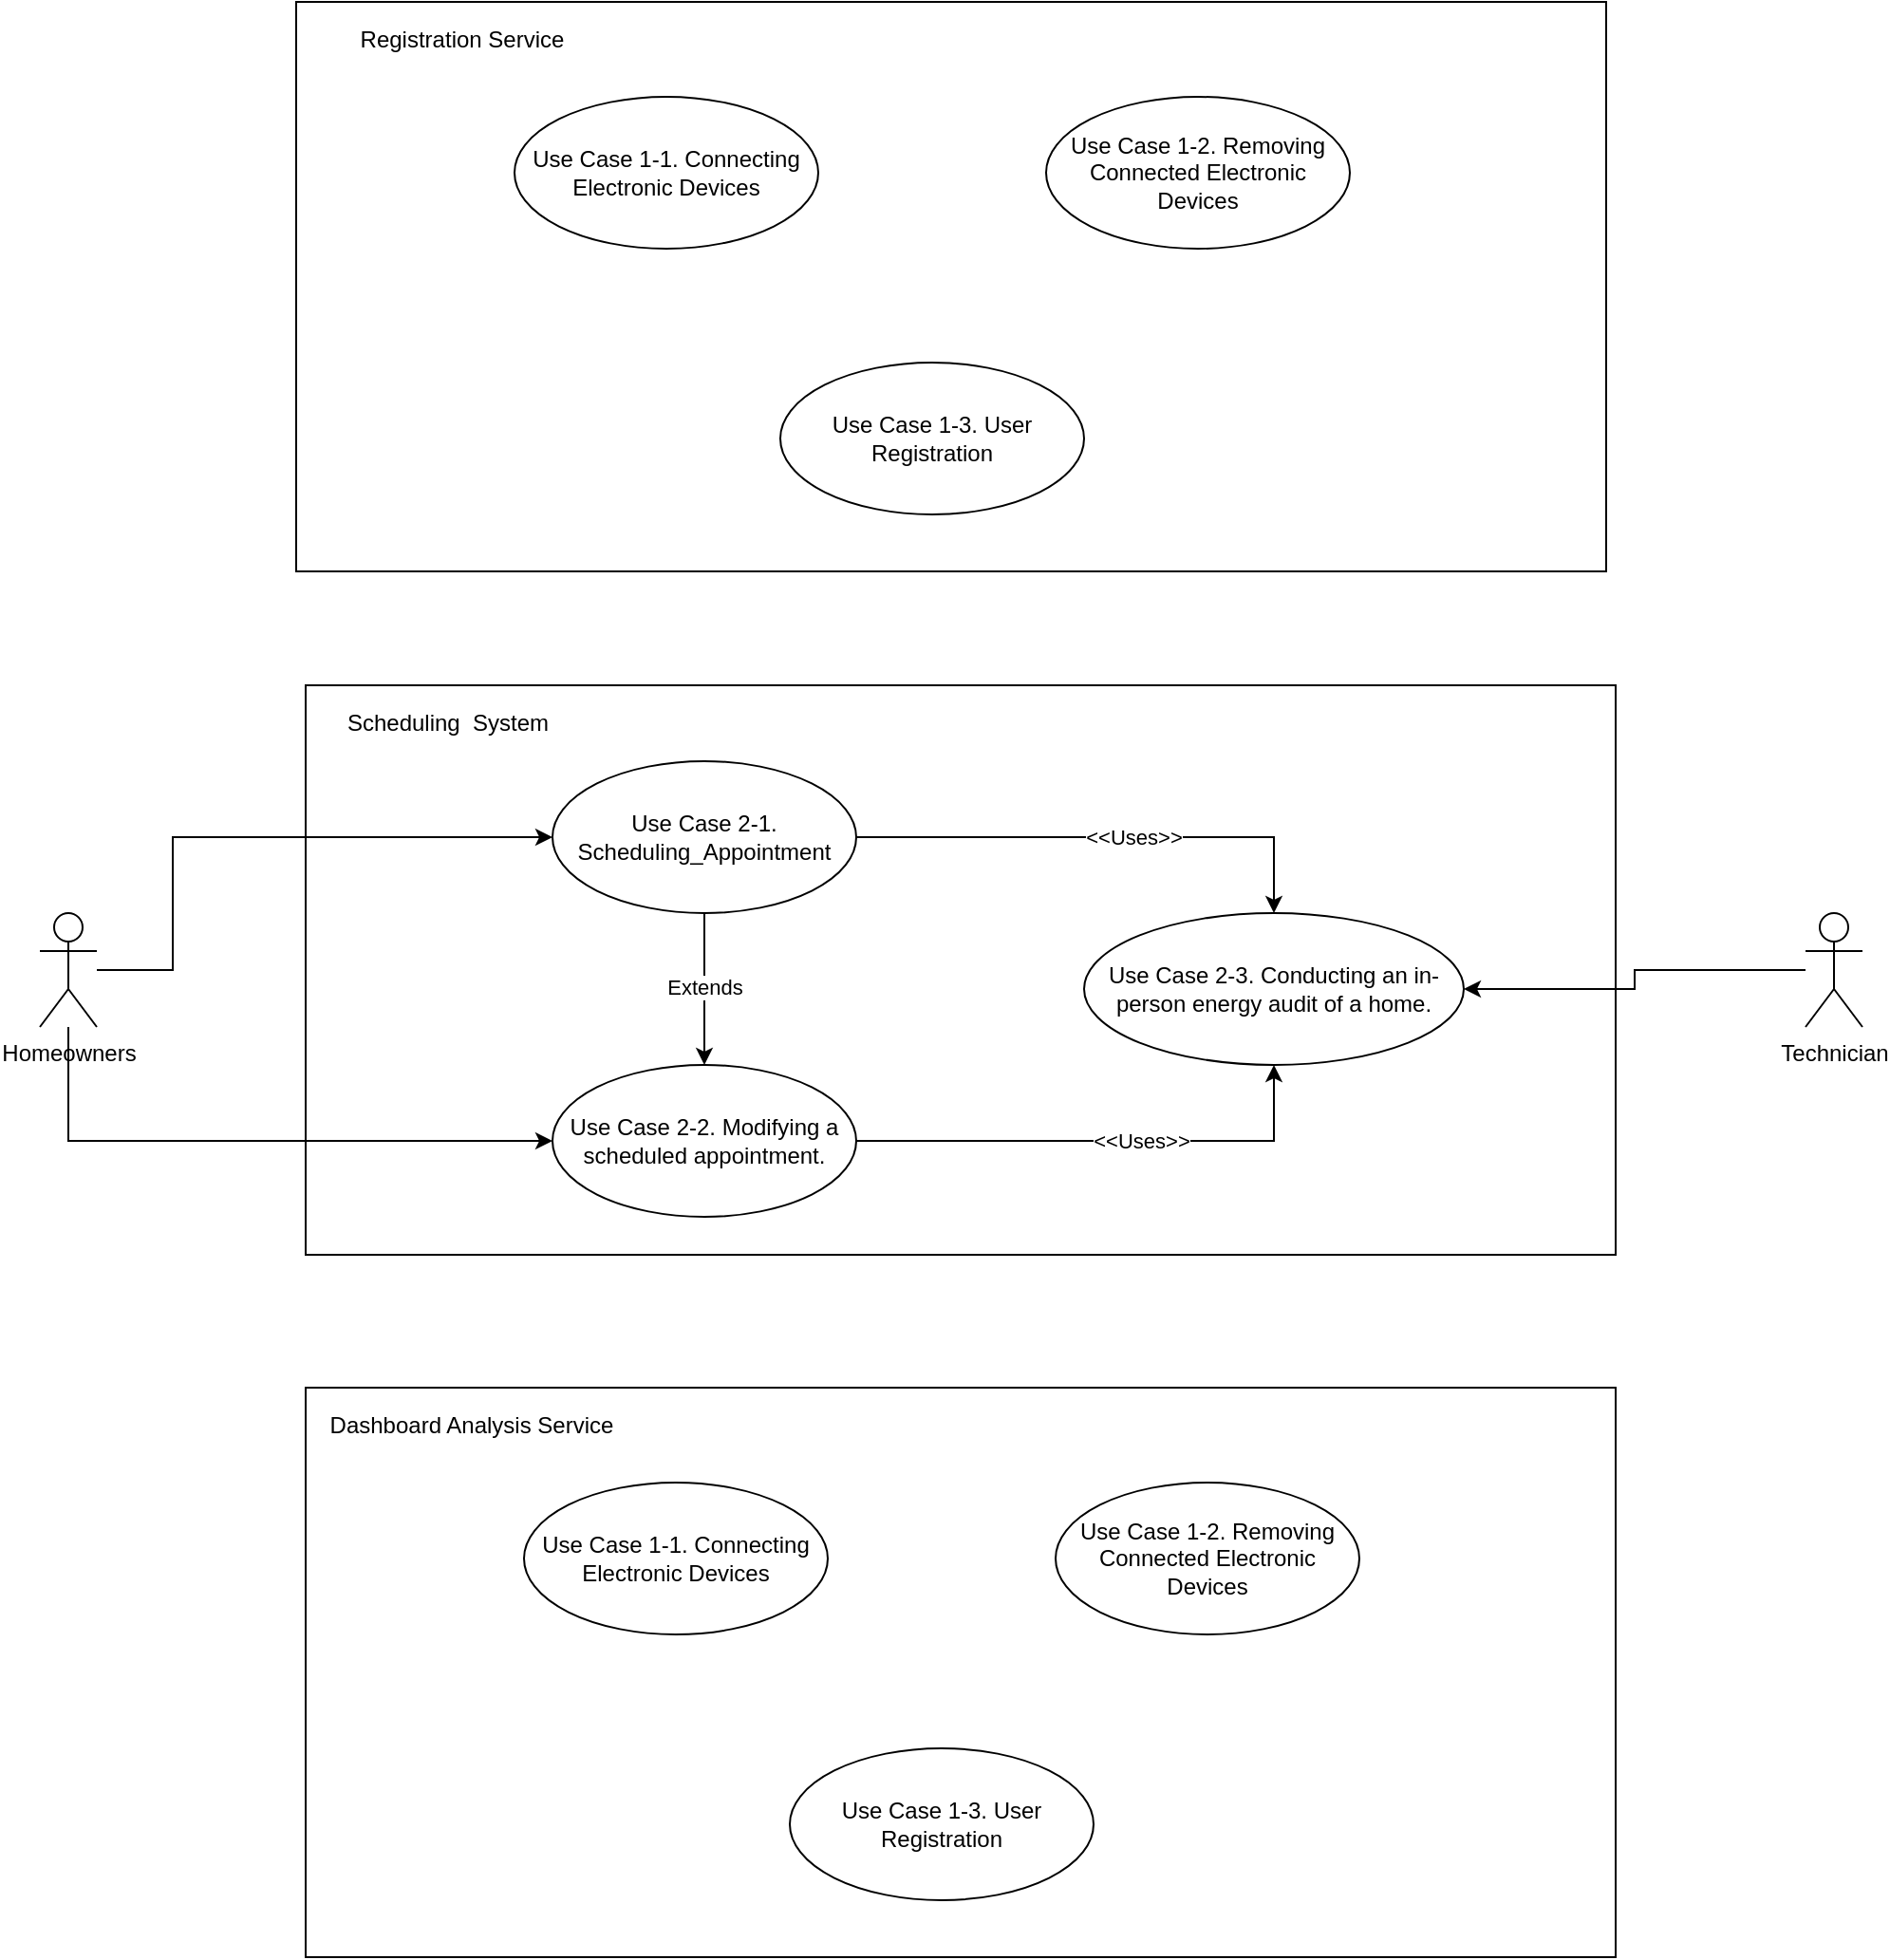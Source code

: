 <mxfile version="21.8.1" type="github">
  <diagram name="Page-1" id="5cqEnjHebfaT1kJGdO-o">
    <mxGraphModel dx="1605" dy="1042" grid="1" gridSize="10" guides="1" tooltips="1" connect="1" arrows="1" fold="1" page="1" pageScale="1" pageWidth="1200" pageHeight="1920" math="0" shadow="0">
      <root>
        <mxCell id="0" />
        <mxCell id="1" parent="0" />
        <mxCell id="AM4topthDhh8O_KRF2oz-23" value="" style="rounded=0;whiteSpace=wrap;html=1;" vertex="1" parent="1">
          <mxGeometry x="260" y="420" width="690" height="300" as="geometry" />
        </mxCell>
        <mxCell id="AM4topthDhh8O_KRF2oz-26" style="edgeStyle=orthogonalEdgeStyle;rounded=0;orthogonalLoop=1;jettySize=auto;html=1;entryX=0;entryY=0.5;entryDx=0;entryDy=0;" edge="1" parent="1" source="AM4topthDhh8O_KRF2oz-1" target="AM4topthDhh8O_KRF2oz-6">
          <mxGeometry relative="1" as="geometry">
            <Array as="points">
              <mxPoint x="190" y="570" />
              <mxPoint x="190" y="500" />
            </Array>
          </mxGeometry>
        </mxCell>
        <mxCell id="AM4topthDhh8O_KRF2oz-27" style="edgeStyle=orthogonalEdgeStyle;rounded=0;orthogonalLoop=1;jettySize=auto;html=1;entryX=0;entryY=0.5;entryDx=0;entryDy=0;" edge="1" parent="1" source="AM4topthDhh8O_KRF2oz-1" target="AM4topthDhh8O_KRF2oz-7">
          <mxGeometry relative="1" as="geometry">
            <Array as="points">
              <mxPoint x="135" y="660" />
            </Array>
          </mxGeometry>
        </mxCell>
        <mxCell id="AM4topthDhh8O_KRF2oz-1" value="Homeowners" style="shape=umlActor;verticalLabelPosition=bottom;verticalAlign=top;html=1;outlineConnect=0;" vertex="1" parent="1">
          <mxGeometry x="120" y="540" width="30" height="60" as="geometry" />
        </mxCell>
        <mxCell id="AM4topthDhh8O_KRF2oz-28" style="edgeStyle=orthogonalEdgeStyle;rounded=0;orthogonalLoop=1;jettySize=auto;html=1;entryX=1;entryY=0.5;entryDx=0;entryDy=0;" edge="1" parent="1" source="AM4topthDhh8O_KRF2oz-2" target="AM4topthDhh8O_KRF2oz-9">
          <mxGeometry relative="1" as="geometry" />
        </mxCell>
        <mxCell id="AM4topthDhh8O_KRF2oz-2" value="Technician" style="shape=umlActor;verticalLabelPosition=bottom;verticalAlign=top;html=1;outlineConnect=0;" vertex="1" parent="1">
          <mxGeometry x="1050" y="540" width="30" height="60" as="geometry" />
        </mxCell>
        <mxCell id="AM4topthDhh8O_KRF2oz-10" style="edgeStyle=orthogonalEdgeStyle;rounded=0;orthogonalLoop=1;jettySize=auto;html=1;" edge="1" parent="1" source="AM4topthDhh8O_KRF2oz-6" target="AM4topthDhh8O_KRF2oz-7">
          <mxGeometry relative="1" as="geometry" />
        </mxCell>
        <mxCell id="AM4topthDhh8O_KRF2oz-11" value="Extends" style="edgeLabel;html=1;align=center;verticalAlign=middle;resizable=0;points=[];" vertex="1" connectable="0" parent="AM4topthDhh8O_KRF2oz-10">
          <mxGeometry x="0.077" y="-3" relative="1" as="geometry">
            <mxPoint x="3" y="-4" as="offset" />
          </mxGeometry>
        </mxCell>
        <mxCell id="AM4topthDhh8O_KRF2oz-15" style="edgeStyle=orthogonalEdgeStyle;rounded=0;orthogonalLoop=1;jettySize=auto;html=1;entryX=0.5;entryY=0;entryDx=0;entryDy=0;" edge="1" parent="1" source="AM4topthDhh8O_KRF2oz-6" target="AM4topthDhh8O_KRF2oz-9">
          <mxGeometry relative="1" as="geometry" />
        </mxCell>
        <mxCell id="AM4topthDhh8O_KRF2oz-20" value="&amp;lt;&amp;lt;Uses&amp;gt;&amp;gt;" style="edgeLabel;html=1;align=center;verticalAlign=middle;resizable=0;points=[];" vertex="1" connectable="0" parent="AM4topthDhh8O_KRF2oz-15">
          <mxGeometry x="0.12" relative="1" as="geometry">
            <mxPoint as="offset" />
          </mxGeometry>
        </mxCell>
        <mxCell id="AM4topthDhh8O_KRF2oz-6" value="Use Case 2-1. Scheduling_Appointment" style="ellipse;whiteSpace=wrap;html=1;" vertex="1" parent="1">
          <mxGeometry x="390" y="460" width="160" height="80" as="geometry" />
        </mxCell>
        <mxCell id="AM4topthDhh8O_KRF2oz-16" style="edgeStyle=orthogonalEdgeStyle;rounded=0;orthogonalLoop=1;jettySize=auto;html=1;entryX=0.5;entryY=1;entryDx=0;entryDy=0;" edge="1" parent="1" source="AM4topthDhh8O_KRF2oz-7" target="AM4topthDhh8O_KRF2oz-9">
          <mxGeometry relative="1" as="geometry" />
        </mxCell>
        <mxCell id="AM4topthDhh8O_KRF2oz-21" value="&amp;lt;&amp;lt;Uses&amp;gt;&amp;gt;" style="edgeLabel;html=1;align=center;verticalAlign=middle;resizable=0;points=[];" vertex="1" connectable="0" parent="AM4topthDhh8O_KRF2oz-16">
          <mxGeometry x="0.237" y="2" relative="1" as="geometry">
            <mxPoint x="-11" y="2" as="offset" />
          </mxGeometry>
        </mxCell>
        <mxCell id="AM4topthDhh8O_KRF2oz-7" value="Use Case 2-2. Modifying a scheduled appointment." style="ellipse;whiteSpace=wrap;html=1;" vertex="1" parent="1">
          <mxGeometry x="390" y="620" width="160" height="80" as="geometry" />
        </mxCell>
        <mxCell id="AM4topthDhh8O_KRF2oz-9" value="Use Case 2-3. Conducting an in-person energy audit of a home." style="ellipse;whiteSpace=wrap;html=1;" vertex="1" parent="1">
          <mxGeometry x="670" y="540" width="200" height="80" as="geometry" />
        </mxCell>
        <mxCell id="AM4topthDhh8O_KRF2oz-24" value="Scheduling&amp;nbsp; System" style="text;html=1;strokeColor=none;fillColor=none;align=center;verticalAlign=middle;whiteSpace=wrap;rounded=0;" vertex="1" parent="1">
          <mxGeometry x="280" y="420" width="110" height="40" as="geometry" />
        </mxCell>
        <mxCell id="AM4topthDhh8O_KRF2oz-29" value="" style="rounded=0;whiteSpace=wrap;html=1;" vertex="1" parent="1">
          <mxGeometry x="255" y="60" width="690" height="300" as="geometry" />
        </mxCell>
        <mxCell id="AM4topthDhh8O_KRF2oz-30" value="Use Case 1-1. Connecting Electronic Devices" style="ellipse;whiteSpace=wrap;html=1;" vertex="1" parent="1">
          <mxGeometry x="370" y="110" width="160" height="80" as="geometry" />
        </mxCell>
        <mxCell id="AM4topthDhh8O_KRF2oz-31" value="Use Case 1-2. Removing Connected Electronic Devices" style="ellipse;whiteSpace=wrap;html=1;" vertex="1" parent="1">
          <mxGeometry x="650" y="110" width="160" height="80" as="geometry" />
        </mxCell>
        <mxCell id="AM4topthDhh8O_KRF2oz-32" value="Use Case 1-3. User Registration" style="ellipse;whiteSpace=wrap;html=1;" vertex="1" parent="1">
          <mxGeometry x="510" y="250" width="160" height="80" as="geometry" />
        </mxCell>
        <mxCell id="AM4topthDhh8O_KRF2oz-33" value="Registration Service" style="text;html=1;strokeColor=none;fillColor=none;align=center;verticalAlign=middle;whiteSpace=wrap;rounded=0;" vertex="1" parent="1">
          <mxGeometry x="255" y="60" width="175" height="40" as="geometry" />
        </mxCell>
        <mxCell id="AM4topthDhh8O_KRF2oz-34" value="" style="rounded=0;whiteSpace=wrap;html=1;" vertex="1" parent="1">
          <mxGeometry x="260" y="790" width="690" height="300" as="geometry" />
        </mxCell>
        <mxCell id="AM4topthDhh8O_KRF2oz-35" value="Use Case 1-1. Connecting Electronic Devices" style="ellipse;whiteSpace=wrap;html=1;" vertex="1" parent="1">
          <mxGeometry x="375" y="840" width="160" height="80" as="geometry" />
        </mxCell>
        <mxCell id="AM4topthDhh8O_KRF2oz-36" value="Use Case 1-2. Removing Connected Electronic Devices" style="ellipse;whiteSpace=wrap;html=1;" vertex="1" parent="1">
          <mxGeometry x="655" y="840" width="160" height="80" as="geometry" />
        </mxCell>
        <mxCell id="AM4topthDhh8O_KRF2oz-37" value="Use Case 1-3. User Registration" style="ellipse;whiteSpace=wrap;html=1;" vertex="1" parent="1">
          <mxGeometry x="515" y="980" width="160" height="80" as="geometry" />
        </mxCell>
        <mxCell id="AM4topthDhh8O_KRF2oz-38" value="Dashboard Analysis Service" style="text;html=1;strokeColor=none;fillColor=none;align=center;verticalAlign=middle;whiteSpace=wrap;rounded=0;" vertex="1" parent="1">
          <mxGeometry x="260" y="790" width="175" height="40" as="geometry" />
        </mxCell>
      </root>
    </mxGraphModel>
  </diagram>
</mxfile>
